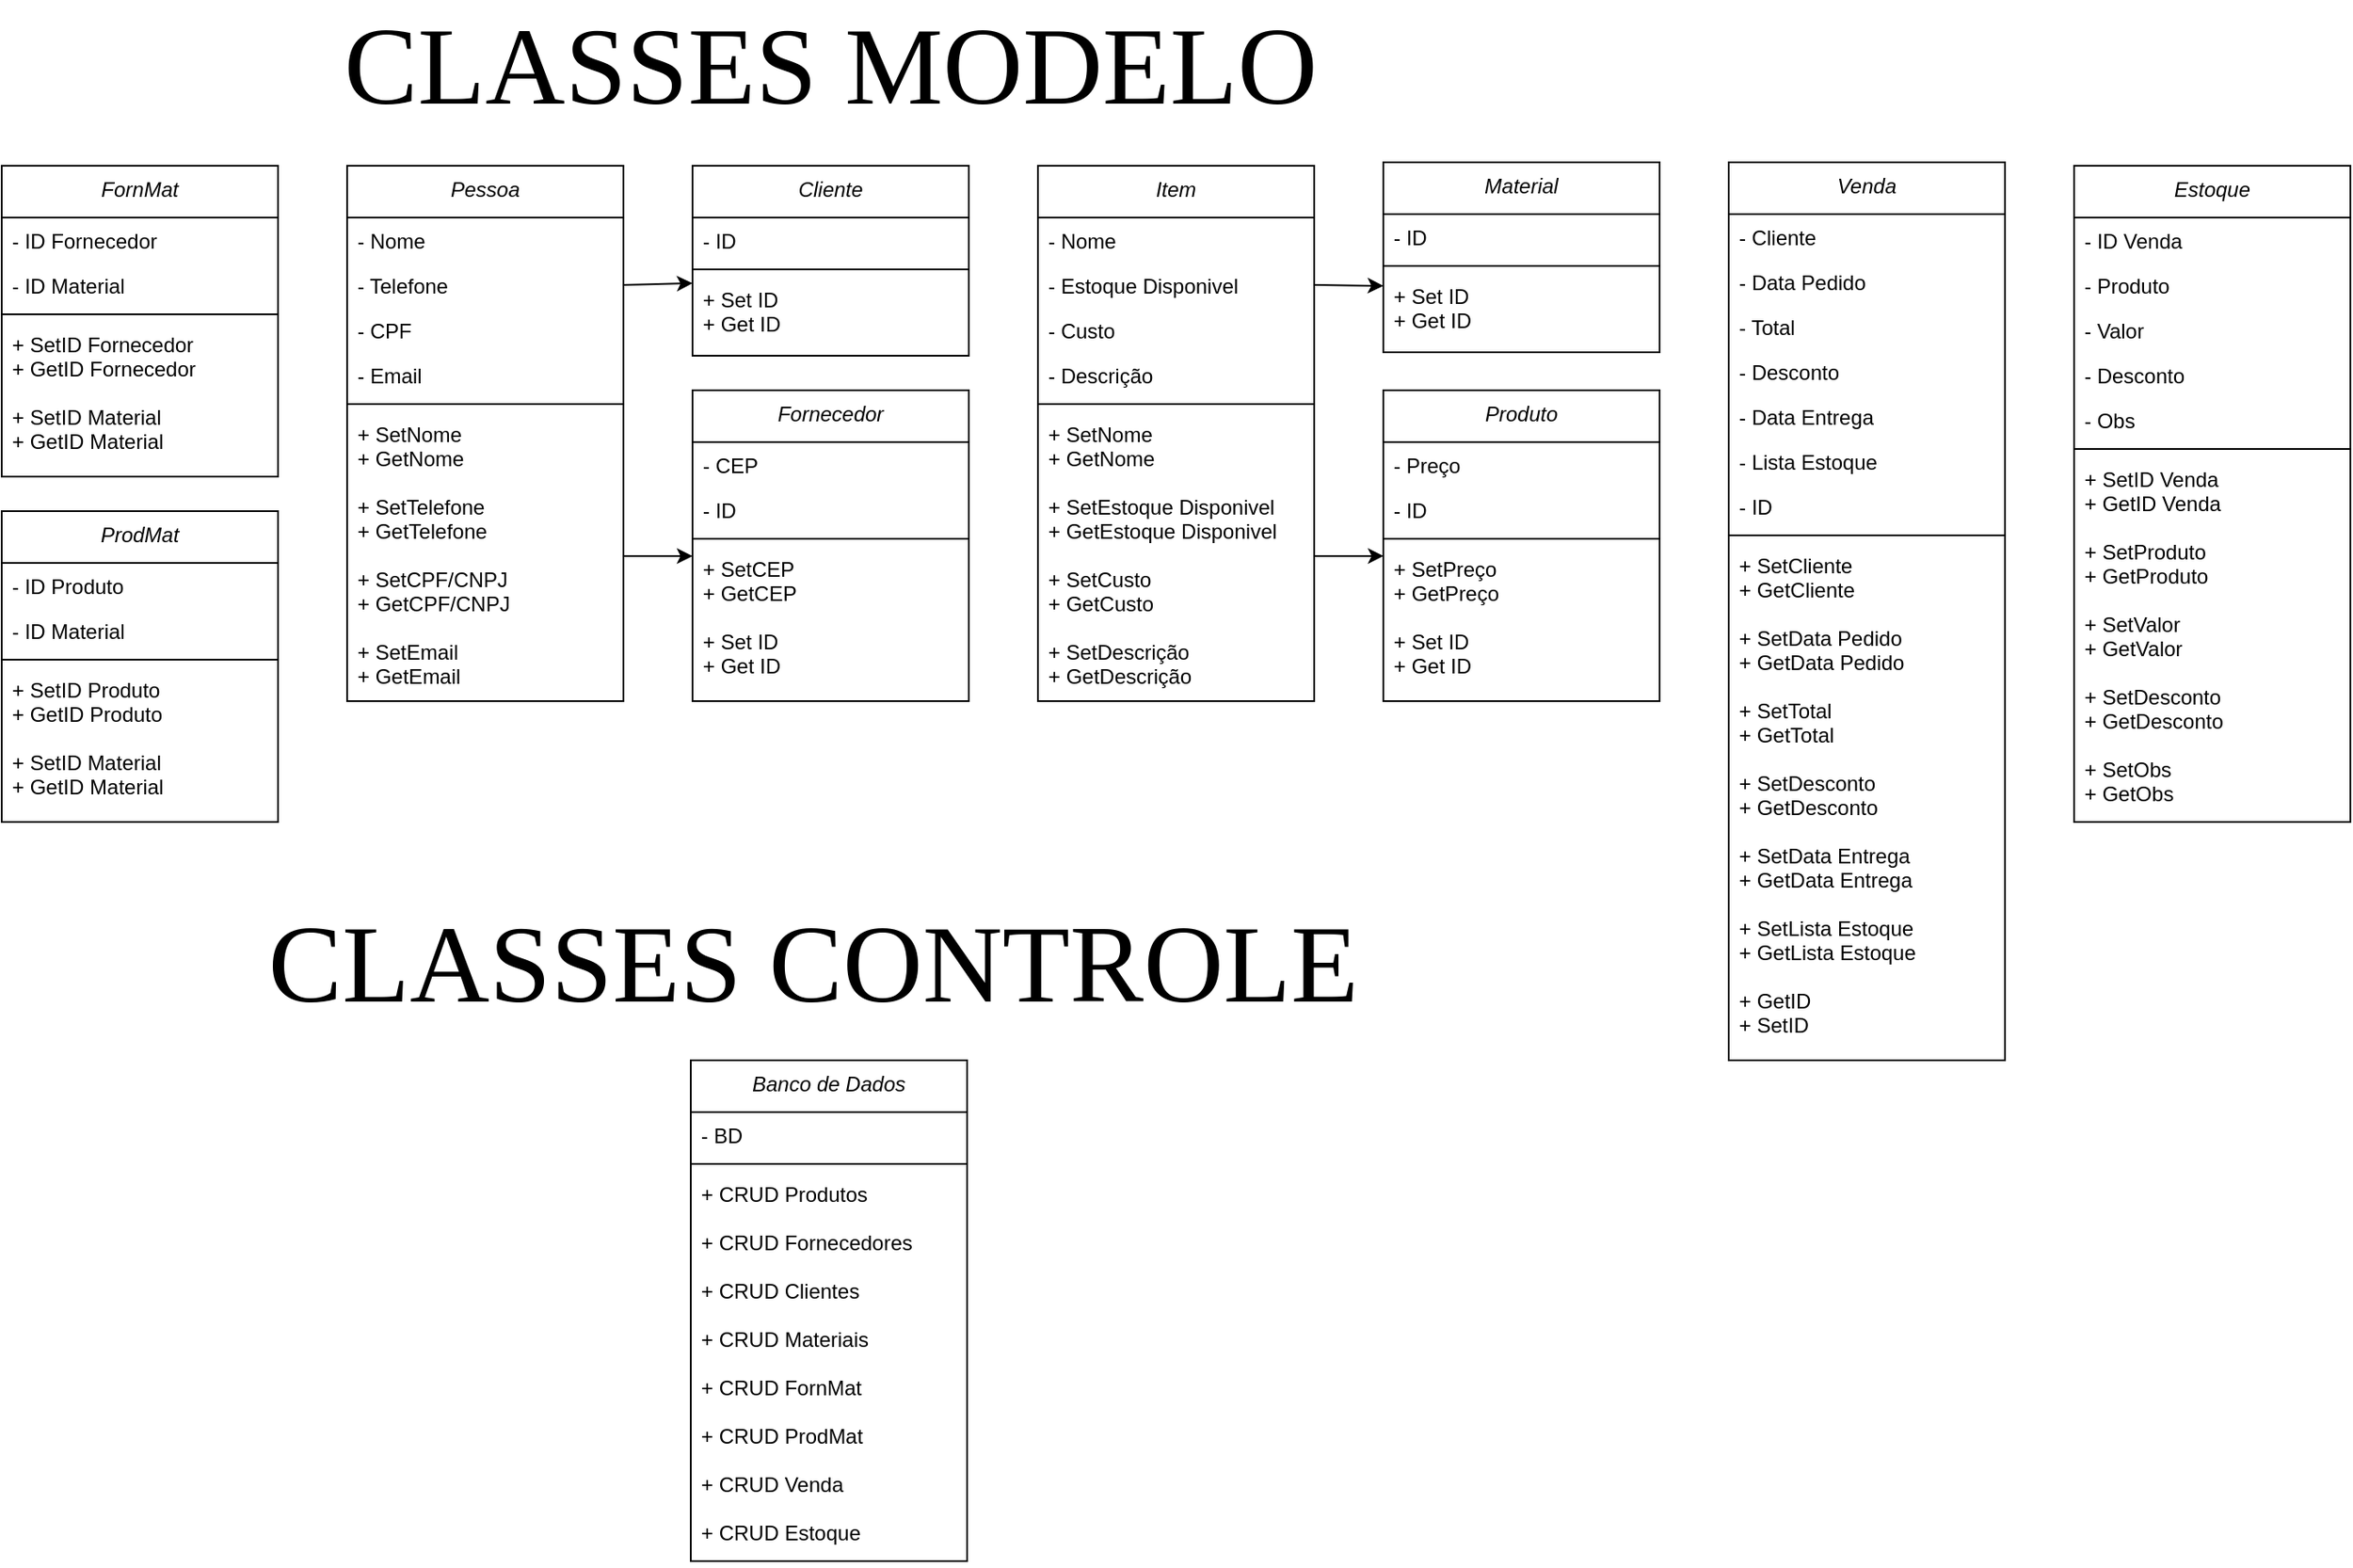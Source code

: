 <mxfile version="24.6.3" type="device">
  <diagram id="C5RBs43oDa-KdzZeNtuy" name="Page-1">
    <mxGraphModel dx="2849" dy="643" grid="1" gridSize="10" guides="1" tooltips="1" connect="1" arrows="1" fold="1" page="1" pageScale="1" pageWidth="827" pageHeight="1169" math="0" shadow="0">
      <root>
        <mxCell id="WIyWlLk6GJQsqaUBKTNV-0" />
        <mxCell id="WIyWlLk6GJQsqaUBKTNV-1" parent="WIyWlLk6GJQsqaUBKTNV-0" />
        <mxCell id="zkfFHV4jXpPFQw0GAbJ--0" value="Cliente" style="swimlane;fontStyle=2;align=center;verticalAlign=top;childLayout=stackLayout;horizontal=1;startSize=30;horizontalStack=0;resizeParent=1;resizeLast=0;collapsible=1;marginBottom=0;rounded=0;shadow=0;strokeWidth=1;" parent="WIyWlLk6GJQsqaUBKTNV-1" vertex="1">
          <mxGeometry x="-1240" y="122" width="160" height="110" as="geometry">
            <mxRectangle x="230" y="140" width="160" height="26" as="alternateBounds" />
          </mxGeometry>
        </mxCell>
        <mxCell id="oJRJyxvU6KJifU9KpMKK-35" value="- ID" style="text;align=left;verticalAlign=top;spacingLeft=4;spacingRight=4;overflow=hidden;rotatable=0;points=[[0,0.5],[1,0.5]];portConstraint=eastwest;" parent="zkfFHV4jXpPFQw0GAbJ--0" vertex="1">
          <mxGeometry y="30" width="160" height="26" as="geometry" />
        </mxCell>
        <mxCell id="zkfFHV4jXpPFQw0GAbJ--4" value="" style="line;html=1;strokeWidth=1;align=left;verticalAlign=middle;spacingTop=-1;spacingLeft=3;spacingRight=3;rotatable=0;labelPosition=right;points=[];portConstraint=eastwest;" parent="zkfFHV4jXpPFQw0GAbJ--0" vertex="1">
          <mxGeometry y="56" width="160" height="8" as="geometry" />
        </mxCell>
        <mxCell id="oJRJyxvU6KJifU9KpMKK-0" value="+ Set ID&#xa;+ Get ID&#xa;" style="text;align=left;verticalAlign=top;spacingLeft=4;spacingRight=4;overflow=hidden;rotatable=0;points=[[0,0.5],[1,0.5]];portConstraint=eastwest;" parent="zkfFHV4jXpPFQw0GAbJ--0" vertex="1">
          <mxGeometry y="64" width="160" height="46" as="geometry" />
        </mxCell>
        <mxCell id="oJRJyxvU6KJifU9KpMKK-1" value="Material" style="swimlane;fontStyle=2;align=center;verticalAlign=top;childLayout=stackLayout;horizontal=1;startSize=30;horizontalStack=0;resizeParent=1;resizeLast=0;collapsible=1;marginBottom=0;rounded=0;shadow=0;strokeWidth=1;" parent="WIyWlLk6GJQsqaUBKTNV-1" vertex="1">
          <mxGeometry x="-840" y="120" width="160" height="110" as="geometry">
            <mxRectangle x="230" y="140" width="160" height="26" as="alternateBounds" />
          </mxGeometry>
        </mxCell>
        <mxCell id="oJRJyxvU6KJifU9KpMKK-36" value="- ID" style="text;align=left;verticalAlign=top;spacingLeft=4;spacingRight=4;overflow=hidden;rotatable=0;points=[[0,0.5],[1,0.5]];portConstraint=eastwest;" parent="oJRJyxvU6KJifU9KpMKK-1" vertex="1">
          <mxGeometry y="30" width="160" height="26" as="geometry" />
        </mxCell>
        <mxCell id="oJRJyxvU6KJifU9KpMKK-6" value="" style="line;html=1;strokeWidth=1;align=left;verticalAlign=middle;spacingTop=-1;spacingLeft=3;spacingRight=3;rotatable=0;labelPosition=right;points=[];portConstraint=eastwest;" parent="oJRJyxvU6KJifU9KpMKK-1" vertex="1">
          <mxGeometry y="56" width="160" height="8" as="geometry" />
        </mxCell>
        <mxCell id="oJRJyxvU6KJifU9KpMKK-7" value="+ Set ID&#xa;+ Get ID&#xa;" style="text;align=left;verticalAlign=top;spacingLeft=4;spacingRight=4;overflow=hidden;rotatable=0;points=[[0,0.5],[1,0.5]];portConstraint=eastwest;" parent="oJRJyxvU6KJifU9KpMKK-1" vertex="1">
          <mxGeometry y="64" width="160" height="46" as="geometry" />
        </mxCell>
        <mxCell id="oJRJyxvU6KJifU9KpMKK-8" value="Fornecedor" style="swimlane;fontStyle=2;align=center;verticalAlign=top;childLayout=stackLayout;horizontal=1;startSize=30;horizontalStack=0;resizeParent=1;resizeLast=0;collapsible=1;marginBottom=0;rounded=0;shadow=0;strokeWidth=1;" parent="WIyWlLk6GJQsqaUBKTNV-1" vertex="1">
          <mxGeometry x="-1240" y="252" width="160" height="180" as="geometry">
            <mxRectangle x="230" y="140" width="160" height="26" as="alternateBounds" />
          </mxGeometry>
        </mxCell>
        <mxCell id="oJRJyxvU6KJifU9KpMKK-11" value="- CEP" style="text;align=left;verticalAlign=top;spacingLeft=4;spacingRight=4;overflow=hidden;rotatable=0;points=[[0,0.5],[1,0.5]];portConstraint=eastwest;rounded=0;shadow=0;html=0;" parent="oJRJyxvU6KJifU9KpMKK-8" vertex="1">
          <mxGeometry y="30" width="160" height="26" as="geometry" />
        </mxCell>
        <mxCell id="oJRJyxvU6KJifU9KpMKK-34" value="- ID" style="text;align=left;verticalAlign=top;spacingLeft=4;spacingRight=4;overflow=hidden;rotatable=0;points=[[0,0.5],[1,0.5]];portConstraint=eastwest;" parent="oJRJyxvU6KJifU9KpMKK-8" vertex="1">
          <mxGeometry y="56" width="160" height="26" as="geometry" />
        </mxCell>
        <mxCell id="oJRJyxvU6KJifU9KpMKK-13" value="" style="line;html=1;strokeWidth=1;align=left;verticalAlign=middle;spacingTop=-1;spacingLeft=3;spacingRight=3;rotatable=0;labelPosition=right;points=[];portConstraint=eastwest;" parent="oJRJyxvU6KJifU9KpMKK-8" vertex="1">
          <mxGeometry y="82" width="160" height="8" as="geometry" />
        </mxCell>
        <mxCell id="oJRJyxvU6KJifU9KpMKK-14" value="+ SetCEP&#xa;+ GetCEP&#xa;&#xa;+ Set ID&#xa;+ Get ID&#xa;" style="text;align=left;verticalAlign=top;spacingLeft=4;spacingRight=4;overflow=hidden;rotatable=0;points=[[0,0.5],[1,0.5]];portConstraint=eastwest;" parent="oJRJyxvU6KJifU9KpMKK-8" vertex="1">
          <mxGeometry y="90" width="160" height="90" as="geometry" />
        </mxCell>
        <mxCell id="oJRJyxvU6KJifU9KpMKK-15" value="Produto" style="swimlane;fontStyle=2;align=center;verticalAlign=top;childLayout=stackLayout;horizontal=1;startSize=30;horizontalStack=0;resizeParent=1;resizeLast=0;collapsible=1;marginBottom=0;rounded=0;shadow=0;strokeWidth=1;" parent="WIyWlLk6GJQsqaUBKTNV-1" vertex="1">
          <mxGeometry x="-840" y="252" width="160" height="180" as="geometry">
            <mxRectangle x="230" y="140" width="160" height="26" as="alternateBounds" />
          </mxGeometry>
        </mxCell>
        <mxCell id="oJRJyxvU6KJifU9KpMKK-18" value="- Preço" style="text;align=left;verticalAlign=top;spacingLeft=4;spacingRight=4;overflow=hidden;rotatable=0;points=[[0,0.5],[1,0.5]];portConstraint=eastwest;rounded=0;shadow=0;html=0;" parent="oJRJyxvU6KJifU9KpMKK-15" vertex="1">
          <mxGeometry y="30" width="160" height="26" as="geometry" />
        </mxCell>
        <mxCell id="oJRJyxvU6KJifU9KpMKK-33" value="- ID" style="text;align=left;verticalAlign=top;spacingLeft=4;spacingRight=4;overflow=hidden;rotatable=0;points=[[0,0.5],[1,0.5]];portConstraint=eastwest;" parent="oJRJyxvU6KJifU9KpMKK-15" vertex="1">
          <mxGeometry y="56" width="160" height="26" as="geometry" />
        </mxCell>
        <mxCell id="oJRJyxvU6KJifU9KpMKK-20" value="" style="line;html=1;strokeWidth=1;align=left;verticalAlign=middle;spacingTop=-1;spacingLeft=3;spacingRight=3;rotatable=0;labelPosition=right;points=[];portConstraint=eastwest;" parent="oJRJyxvU6KJifU9KpMKK-15" vertex="1">
          <mxGeometry y="82" width="160" height="8" as="geometry" />
        </mxCell>
        <mxCell id="oJRJyxvU6KJifU9KpMKK-21" value="+ SetPreço&#xa;+ GetPreço&#xa;&#xa;+ Set ID&#xa;+ Get ID" style="text;align=left;verticalAlign=top;spacingLeft=4;spacingRight=4;overflow=hidden;rotatable=0;points=[[0,0.5],[1,0.5]];portConstraint=eastwest;" parent="oJRJyxvU6KJifU9KpMKK-15" vertex="1">
          <mxGeometry y="90" width="160" height="90" as="geometry" />
        </mxCell>
        <mxCell id="oJRJyxvU6KJifU9KpMKK-22" value="ProdMat" style="swimlane;fontStyle=2;align=center;verticalAlign=top;childLayout=stackLayout;horizontal=1;startSize=30;horizontalStack=0;resizeParent=1;resizeLast=0;collapsible=1;marginBottom=0;rounded=0;shadow=0;strokeWidth=1;" parent="WIyWlLk6GJQsqaUBKTNV-1" vertex="1">
          <mxGeometry x="-1640" y="322" width="160" height="180" as="geometry">
            <mxRectangle x="230" y="140" width="160" height="26" as="alternateBounds" />
          </mxGeometry>
        </mxCell>
        <mxCell id="oJRJyxvU6KJifU9KpMKK-23" value="- ID Produto" style="text;align=left;verticalAlign=top;spacingLeft=4;spacingRight=4;overflow=hidden;rotatable=0;points=[[0,0.5],[1,0.5]];portConstraint=eastwest;" parent="oJRJyxvU6KJifU9KpMKK-22" vertex="1">
          <mxGeometry y="30" width="160" height="26" as="geometry" />
        </mxCell>
        <mxCell id="oJRJyxvU6KJifU9KpMKK-24" value="- ID Material" style="text;align=left;verticalAlign=top;spacingLeft=4;spacingRight=4;overflow=hidden;rotatable=0;points=[[0,0.5],[1,0.5]];portConstraint=eastwest;rounded=0;shadow=0;html=0;" parent="oJRJyxvU6KJifU9KpMKK-22" vertex="1">
          <mxGeometry y="56" width="160" height="26" as="geometry" />
        </mxCell>
        <mxCell id="oJRJyxvU6KJifU9KpMKK-26" value="" style="line;html=1;strokeWidth=1;align=left;verticalAlign=middle;spacingTop=-1;spacingLeft=3;spacingRight=3;rotatable=0;labelPosition=right;points=[];portConstraint=eastwest;" parent="oJRJyxvU6KJifU9KpMKK-22" vertex="1">
          <mxGeometry y="82" width="160" height="8" as="geometry" />
        </mxCell>
        <mxCell id="oJRJyxvU6KJifU9KpMKK-27" value="+ SetID Produto&#xa;+ GetID Produto&#xa;&#xa;+ SetID Material&#xa;+ GetID Material" style="text;align=left;verticalAlign=top;spacingLeft=4;spacingRight=4;overflow=hidden;rotatable=0;points=[[0,0.5],[1,0.5]];portConstraint=eastwest;" parent="oJRJyxvU6KJifU9KpMKK-22" vertex="1">
          <mxGeometry y="90" width="160" height="90" as="geometry" />
        </mxCell>
        <mxCell id="oJRJyxvU6KJifU9KpMKK-28" value="FornMat" style="swimlane;fontStyle=2;align=center;verticalAlign=top;childLayout=stackLayout;horizontal=1;startSize=30;horizontalStack=0;resizeParent=1;resizeLast=0;collapsible=1;marginBottom=0;rounded=0;shadow=0;strokeWidth=1;" parent="WIyWlLk6GJQsqaUBKTNV-1" vertex="1">
          <mxGeometry x="-1640" y="122" width="160" height="180" as="geometry">
            <mxRectangle x="230" y="140" width="160" height="26" as="alternateBounds" />
          </mxGeometry>
        </mxCell>
        <mxCell id="oJRJyxvU6KJifU9KpMKK-29" value="- ID Fornecedor" style="text;align=left;verticalAlign=top;spacingLeft=4;spacingRight=4;overflow=hidden;rotatable=0;points=[[0,0.5],[1,0.5]];portConstraint=eastwest;" parent="oJRJyxvU6KJifU9KpMKK-28" vertex="1">
          <mxGeometry y="30" width="160" height="26" as="geometry" />
        </mxCell>
        <mxCell id="oJRJyxvU6KJifU9KpMKK-30" value="- ID Material" style="text;align=left;verticalAlign=top;spacingLeft=4;spacingRight=4;overflow=hidden;rotatable=0;points=[[0,0.5],[1,0.5]];portConstraint=eastwest;rounded=0;shadow=0;html=0;" parent="oJRJyxvU6KJifU9KpMKK-28" vertex="1">
          <mxGeometry y="56" width="160" height="26" as="geometry" />
        </mxCell>
        <mxCell id="oJRJyxvU6KJifU9KpMKK-31" value="" style="line;html=1;strokeWidth=1;align=left;verticalAlign=middle;spacingTop=-1;spacingLeft=3;spacingRight=3;rotatable=0;labelPosition=right;points=[];portConstraint=eastwest;" parent="oJRJyxvU6KJifU9KpMKK-28" vertex="1">
          <mxGeometry y="82" width="160" height="8" as="geometry" />
        </mxCell>
        <mxCell id="oJRJyxvU6KJifU9KpMKK-32" value="+ SetID Fornecedor&#xa;+ GetID Fornecedor&#xa;&#xa;+ SetID Material&#xa;+ GetID Material" style="text;align=left;verticalAlign=top;spacingLeft=4;spacingRight=4;overflow=hidden;rotatable=0;points=[[0,0.5],[1,0.5]];portConstraint=eastwest;" parent="oJRJyxvU6KJifU9KpMKK-28" vertex="1">
          <mxGeometry y="90" width="160" height="90" as="geometry" />
        </mxCell>
        <mxCell id="oJRJyxvU6KJifU9KpMKK-37" value="&lt;font face=&quot;Georgia&quot; style=&quot;font-size: 64px;&quot;&gt;CLASSES MODELO&lt;/font&gt;" style="text;html=1;align=center;verticalAlign=middle;whiteSpace=wrap;rounded=0;" parent="WIyWlLk6GJQsqaUBKTNV-1" vertex="1">
          <mxGeometry x="-1470" y="30" width="620" height="70" as="geometry" />
        </mxCell>
        <mxCell id="oJRJyxvU6KJifU9KpMKK-38" value="&lt;font face=&quot;Georgia&quot; style=&quot;font-size: 64px;&quot;&gt;CLASSES CONTROLE&lt;/font&gt;" style="text;html=1;align=center;verticalAlign=middle;whiteSpace=wrap;rounded=0;" parent="WIyWlLk6GJQsqaUBKTNV-1" vertex="1">
          <mxGeometry x="-1570" y="550" width="800" height="70" as="geometry" />
        </mxCell>
        <mxCell id="oJRJyxvU6KJifU9KpMKK-39" value="Banco de Dados" style="swimlane;fontStyle=2;align=center;verticalAlign=top;childLayout=stackLayout;horizontal=1;startSize=30;horizontalStack=0;resizeParent=1;resizeLast=0;collapsible=1;marginBottom=0;rounded=0;shadow=0;strokeWidth=1;" parent="WIyWlLk6GJQsqaUBKTNV-1" vertex="1">
          <mxGeometry x="-1241" y="640" width="160" height="290" as="geometry">
            <mxRectangle x="230" y="140" width="160" height="26" as="alternateBounds" />
          </mxGeometry>
        </mxCell>
        <mxCell id="oJRJyxvU6KJifU9KpMKK-40" value="- BD" style="text;align=left;verticalAlign=top;spacingLeft=4;spacingRight=4;overflow=hidden;rotatable=0;points=[[0,0.5],[1,0.5]];portConstraint=eastwest;" parent="oJRJyxvU6KJifU9KpMKK-39" vertex="1">
          <mxGeometry y="30" width="160" height="26" as="geometry" />
        </mxCell>
        <mxCell id="oJRJyxvU6KJifU9KpMKK-45" value="" style="line;html=1;strokeWidth=1;align=left;verticalAlign=middle;spacingTop=-1;spacingLeft=3;spacingRight=3;rotatable=0;labelPosition=right;points=[];portConstraint=eastwest;" parent="oJRJyxvU6KJifU9KpMKK-39" vertex="1">
          <mxGeometry y="56" width="160" height="8" as="geometry" />
        </mxCell>
        <mxCell id="oJRJyxvU6KJifU9KpMKK-46" value="+ CRUD Produtos&#xa;&#xa;+ CRUD Fornecedores&#xa;&#xa;+ CRUD Clientes&#xa;&#xa;+ CRUD Materiais&#xa;&#xa;+ CRUD FornMat&#xa;&#xa;+ CRUD ProdMat&#xa;&#xa;+ CRUD Venda&#xa;&#xa;+ CRUD Estoque" style="text;align=left;verticalAlign=top;spacingLeft=4;spacingRight=4;overflow=hidden;rotatable=0;points=[[0,0.5],[1,0.5]];portConstraint=eastwest;" parent="oJRJyxvU6KJifU9KpMKK-39" vertex="1">
          <mxGeometry y="64" width="160" height="226" as="geometry" />
        </mxCell>
        <mxCell id="OlavuDGCr5rH8mkFVuN0-7" value="Pessoa" style="swimlane;fontStyle=2;align=center;verticalAlign=top;childLayout=stackLayout;horizontal=1;startSize=30;horizontalStack=0;resizeParent=1;resizeLast=0;collapsible=1;marginBottom=0;rounded=0;shadow=0;strokeWidth=1;" parent="WIyWlLk6GJQsqaUBKTNV-1" vertex="1">
          <mxGeometry x="-1440" y="122" width="160" height="310" as="geometry">
            <mxRectangle x="230" y="140" width="160" height="26" as="alternateBounds" />
          </mxGeometry>
        </mxCell>
        <mxCell id="OlavuDGCr5rH8mkFVuN0-8" value="- Nome" style="text;align=left;verticalAlign=top;spacingLeft=4;spacingRight=4;overflow=hidden;rotatable=0;points=[[0,0.5],[1,0.5]];portConstraint=eastwest;" parent="OlavuDGCr5rH8mkFVuN0-7" vertex="1">
          <mxGeometry y="30" width="160" height="26" as="geometry" />
        </mxCell>
        <mxCell id="OlavuDGCr5rH8mkFVuN0-9" value="- Telefone" style="text;align=left;verticalAlign=top;spacingLeft=4;spacingRight=4;overflow=hidden;rotatable=0;points=[[0,0.5],[1,0.5]];portConstraint=eastwest;rounded=0;shadow=0;html=0;" parent="OlavuDGCr5rH8mkFVuN0-7" vertex="1">
          <mxGeometry y="56" width="160" height="26" as="geometry" />
        </mxCell>
        <mxCell id="OlavuDGCr5rH8mkFVuN0-10" value="- CPF" style="text;align=left;verticalAlign=top;spacingLeft=4;spacingRight=4;overflow=hidden;rotatable=0;points=[[0,0.5],[1,0.5]];portConstraint=eastwest;rounded=0;shadow=0;html=0;" parent="OlavuDGCr5rH8mkFVuN0-7" vertex="1">
          <mxGeometry y="82" width="160" height="26" as="geometry" />
        </mxCell>
        <mxCell id="OlavuDGCr5rH8mkFVuN0-11" value="- Email" style="text;align=left;verticalAlign=top;spacingLeft=4;spacingRight=4;overflow=hidden;rotatable=0;points=[[0,0.5],[1,0.5]];portConstraint=eastwest;" parent="OlavuDGCr5rH8mkFVuN0-7" vertex="1">
          <mxGeometry y="108" width="160" height="26" as="geometry" />
        </mxCell>
        <mxCell id="OlavuDGCr5rH8mkFVuN0-13" value="" style="line;html=1;strokeWidth=1;align=left;verticalAlign=middle;spacingTop=-1;spacingLeft=3;spacingRight=3;rotatable=0;labelPosition=right;points=[];portConstraint=eastwest;" parent="OlavuDGCr5rH8mkFVuN0-7" vertex="1">
          <mxGeometry y="134" width="160" height="8" as="geometry" />
        </mxCell>
        <mxCell id="OlavuDGCr5rH8mkFVuN0-14" value="+ SetNome&#xa;+ GetNome&#xa;&#xa;+ SetTelefone&#xa;+ GetTelefone&#xa;&#xa;+ SetCPF/CNPJ&#xa;+ GetCPF/CNPJ&#xa;&#xa;+ SetEmail&#xa;+ GetEmail&#xa;&#xa;" style="text;align=left;verticalAlign=top;spacingLeft=4;spacingRight=4;overflow=hidden;rotatable=0;points=[[0,0.5],[1,0.5]];portConstraint=eastwest;" parent="OlavuDGCr5rH8mkFVuN0-7" vertex="1">
          <mxGeometry y="142" width="160" height="168" as="geometry" />
        </mxCell>
        <mxCell id="OlavuDGCr5rH8mkFVuN0-16" value="" style="endArrow=classic;html=1;rounded=0;exitX=1;exitY=0.5;exitDx=0;exitDy=0;entryX=0;entryY=0.067;entryDx=0;entryDy=0;entryPerimeter=0;" parent="WIyWlLk6GJQsqaUBKTNV-1" source="OlavuDGCr5rH8mkFVuN0-14" target="oJRJyxvU6KJifU9KpMKK-14" edge="1">
          <mxGeometry width="50" height="50" relative="1" as="geometry">
            <mxPoint x="-1290" y="500" as="sourcePoint" />
            <mxPoint x="-1240" y="450" as="targetPoint" />
          </mxGeometry>
        </mxCell>
        <mxCell id="OlavuDGCr5rH8mkFVuN0-18" value="" style="endArrow=classic;html=1;rounded=0;exitX=1;exitY=0.5;exitDx=0;exitDy=0;" parent="WIyWlLk6GJQsqaUBKTNV-1" source="OlavuDGCr5rH8mkFVuN0-9" edge="1">
          <mxGeometry width="50" height="50" relative="1" as="geometry">
            <mxPoint x="-940" y="310" as="sourcePoint" />
            <mxPoint x="-1240" y="190" as="targetPoint" />
          </mxGeometry>
        </mxCell>
        <mxCell id="OlavuDGCr5rH8mkFVuN0-19" value="Item" style="swimlane;fontStyle=2;align=center;verticalAlign=top;childLayout=stackLayout;horizontal=1;startSize=30;horizontalStack=0;resizeParent=1;resizeLast=0;collapsible=1;marginBottom=0;rounded=0;shadow=0;strokeWidth=1;" parent="WIyWlLk6GJQsqaUBKTNV-1" vertex="1">
          <mxGeometry x="-1040" y="122" width="160" height="310" as="geometry">
            <mxRectangle x="230" y="140" width="160" height="26" as="alternateBounds" />
          </mxGeometry>
        </mxCell>
        <mxCell id="OlavuDGCr5rH8mkFVuN0-20" value="- Nome" style="text;align=left;verticalAlign=top;spacingLeft=4;spacingRight=4;overflow=hidden;rotatable=0;points=[[0,0.5],[1,0.5]];portConstraint=eastwest;" parent="OlavuDGCr5rH8mkFVuN0-19" vertex="1">
          <mxGeometry y="30" width="160" height="26" as="geometry" />
        </mxCell>
        <mxCell id="OlavuDGCr5rH8mkFVuN0-21" value="- Estoque Disponivel" style="text;align=left;verticalAlign=top;spacingLeft=4;spacingRight=4;overflow=hidden;rotatable=0;points=[[0,0.5],[1,0.5]];portConstraint=eastwest;rounded=0;shadow=0;html=0;" parent="OlavuDGCr5rH8mkFVuN0-19" vertex="1">
          <mxGeometry y="56" width="160" height="26" as="geometry" />
        </mxCell>
        <mxCell id="OlavuDGCr5rH8mkFVuN0-23" value="- Custo" style="text;align=left;verticalAlign=top;spacingLeft=4;spacingRight=4;overflow=hidden;rotatable=0;points=[[0,0.5],[1,0.5]];portConstraint=eastwest;" parent="OlavuDGCr5rH8mkFVuN0-19" vertex="1">
          <mxGeometry y="82" width="160" height="26" as="geometry" />
        </mxCell>
        <mxCell id="OlavuDGCr5rH8mkFVuN0-24" value="- Descrição" style="text;align=left;verticalAlign=top;spacingLeft=4;spacingRight=4;overflow=hidden;rotatable=0;points=[[0,0.5],[1,0.5]];portConstraint=eastwest;" parent="OlavuDGCr5rH8mkFVuN0-19" vertex="1">
          <mxGeometry y="108" width="160" height="26" as="geometry" />
        </mxCell>
        <mxCell id="OlavuDGCr5rH8mkFVuN0-25" value="" style="line;html=1;strokeWidth=1;align=left;verticalAlign=middle;spacingTop=-1;spacingLeft=3;spacingRight=3;rotatable=0;labelPosition=right;points=[];portConstraint=eastwest;" parent="OlavuDGCr5rH8mkFVuN0-19" vertex="1">
          <mxGeometry y="134" width="160" height="8" as="geometry" />
        </mxCell>
        <mxCell id="OlavuDGCr5rH8mkFVuN0-26" value="+ SetNome&#xa;+ GetNome&#xa;&#xa;+ SetEstoque Disponivel&#xa;+ GetEstoque Disponivel&#xa;&#xa;+ SetCusto&#xa;+ GetCusto&#xa;&#xa;+ SetDescrição&#xa;+ GetDescrição" style="text;align=left;verticalAlign=top;spacingLeft=4;spacingRight=4;overflow=hidden;rotatable=0;points=[[0,0.5],[1,0.5]];portConstraint=eastwest;" parent="OlavuDGCr5rH8mkFVuN0-19" vertex="1">
          <mxGeometry y="142" width="160" height="168" as="geometry" />
        </mxCell>
        <mxCell id="OlavuDGCr5rH8mkFVuN0-27" value="" style="endArrow=classic;html=1;rounded=0;exitX=1;exitY=0.5;exitDx=0;exitDy=0;entryX=0.001;entryY=0.066;entryDx=0;entryDy=0;entryPerimeter=0;" parent="WIyWlLk6GJQsqaUBKTNV-1" source="OlavuDGCr5rH8mkFVuN0-26" target="oJRJyxvU6KJifU9KpMKK-21" edge="1">
          <mxGeometry width="50" height="50" relative="1" as="geometry">
            <mxPoint x="-750" y="560" as="sourcePoint" />
            <mxPoint x="-840" y="350" as="targetPoint" />
          </mxGeometry>
        </mxCell>
        <mxCell id="OlavuDGCr5rH8mkFVuN0-28" value="" style="endArrow=classic;html=1;rounded=0;exitX=1;exitY=0.5;exitDx=0;exitDy=0;entryX=0;entryY=0.164;entryDx=0;entryDy=0;entryPerimeter=0;" parent="WIyWlLk6GJQsqaUBKTNV-1" source="OlavuDGCr5rH8mkFVuN0-21" target="oJRJyxvU6KJifU9KpMKK-7" edge="1">
          <mxGeometry width="50" height="50" relative="1" as="geometry">
            <mxPoint x="-520" y="360" as="sourcePoint" />
            <mxPoint x="-470" y="310" as="targetPoint" />
          </mxGeometry>
        </mxCell>
        <mxCell id="OlavuDGCr5rH8mkFVuN0-29" value="Venda" style="swimlane;fontStyle=2;align=center;verticalAlign=top;childLayout=stackLayout;horizontal=1;startSize=30;horizontalStack=0;resizeParent=1;resizeLast=0;collapsible=1;marginBottom=0;rounded=0;shadow=0;strokeWidth=1;" parent="WIyWlLk6GJQsqaUBKTNV-1" vertex="1">
          <mxGeometry x="-640" y="120" width="160" height="520" as="geometry">
            <mxRectangle x="230" y="140" width="160" height="26" as="alternateBounds" />
          </mxGeometry>
        </mxCell>
        <mxCell id="OlavuDGCr5rH8mkFVuN0-30" value="- Cliente" style="text;align=left;verticalAlign=top;spacingLeft=4;spacingRight=4;overflow=hidden;rotatable=0;points=[[0,0.5],[1,0.5]];portConstraint=eastwest;" parent="OlavuDGCr5rH8mkFVuN0-29" vertex="1">
          <mxGeometry y="30" width="160" height="26" as="geometry" />
        </mxCell>
        <mxCell id="OlavuDGCr5rH8mkFVuN0-31" value="- Data Pedido" style="text;align=left;verticalAlign=top;spacingLeft=4;spacingRight=4;overflow=hidden;rotatable=0;points=[[0,0.5],[1,0.5]];portConstraint=eastwest;rounded=0;shadow=0;html=0;" parent="OlavuDGCr5rH8mkFVuN0-29" vertex="1">
          <mxGeometry y="56" width="160" height="26" as="geometry" />
        </mxCell>
        <mxCell id="OlavuDGCr5rH8mkFVuN0-32" value="- Total" style="text;align=left;verticalAlign=top;spacingLeft=4;spacingRight=4;overflow=hidden;rotatable=0;points=[[0,0.5],[1,0.5]];portConstraint=eastwest;" parent="OlavuDGCr5rH8mkFVuN0-29" vertex="1">
          <mxGeometry y="82" width="160" height="26" as="geometry" />
        </mxCell>
        <mxCell id="OlavuDGCr5rH8mkFVuN0-33" value="- Desconto" style="text;align=left;verticalAlign=top;spacingLeft=4;spacingRight=4;overflow=hidden;rotatable=0;points=[[0,0.5],[1,0.5]];portConstraint=eastwest;" parent="OlavuDGCr5rH8mkFVuN0-29" vertex="1">
          <mxGeometry y="108" width="160" height="26" as="geometry" />
        </mxCell>
        <mxCell id="OlavuDGCr5rH8mkFVuN0-36" value="- Data Entrega" style="text;align=left;verticalAlign=top;spacingLeft=4;spacingRight=4;overflow=hidden;rotatable=0;points=[[0,0.5],[1,0.5]];portConstraint=eastwest;" parent="OlavuDGCr5rH8mkFVuN0-29" vertex="1">
          <mxGeometry y="134" width="160" height="26" as="geometry" />
        </mxCell>
        <mxCell id="OlavuDGCr5rH8mkFVuN0-37" value="- Lista Estoque" style="text;align=left;verticalAlign=top;spacingLeft=4;spacingRight=4;overflow=hidden;rotatable=0;points=[[0,0.5],[1,0.5]];portConstraint=eastwest;" parent="OlavuDGCr5rH8mkFVuN0-29" vertex="1">
          <mxGeometry y="160" width="160" height="26" as="geometry" />
        </mxCell>
        <mxCell id="UZ_pbM0yNB5G6pm9kyT6-0" value="- ID" style="text;align=left;verticalAlign=top;spacingLeft=4;spacingRight=4;overflow=hidden;rotatable=0;points=[[0,0.5],[1,0.5]];portConstraint=eastwest;" vertex="1" parent="OlavuDGCr5rH8mkFVuN0-29">
          <mxGeometry y="186" width="160" height="26" as="geometry" />
        </mxCell>
        <mxCell id="OlavuDGCr5rH8mkFVuN0-34" value="" style="line;html=1;strokeWidth=1;align=left;verticalAlign=middle;spacingTop=-1;spacingLeft=3;spacingRight=3;rotatable=0;labelPosition=right;points=[];portConstraint=eastwest;" parent="OlavuDGCr5rH8mkFVuN0-29" vertex="1">
          <mxGeometry y="212" width="160" height="8" as="geometry" />
        </mxCell>
        <mxCell id="OlavuDGCr5rH8mkFVuN0-35" value="+ SetCliente&#xa;+ GetCliente&#xa;&#xa;+ SetData Pedido&#xa;+ GetData Pedido&#xa;&#xa;+ SetTotal&#xa;+ GetTotal&#xa;&#xa;+ SetDesconto&#xa;+ GetDesconto&#xa;&#xa;+ SetData Entrega&#xa;+ GetData Entrega&#xa;&#xa;+ SetLista Estoque&#xa;+ GetLista Estoque&#xa;&#xa;+ GetID&#xa;+ SetID" style="text;align=left;verticalAlign=top;spacingLeft=4;spacingRight=4;overflow=hidden;rotatable=0;points=[[0,0.5],[1,0.5]];portConstraint=eastwest;" parent="OlavuDGCr5rH8mkFVuN0-29" vertex="1">
          <mxGeometry y="220" width="160" height="300" as="geometry" />
        </mxCell>
        <mxCell id="OlavuDGCr5rH8mkFVuN0-38" value="Estoque" style="swimlane;fontStyle=2;align=center;verticalAlign=top;childLayout=stackLayout;horizontal=1;startSize=30;horizontalStack=0;resizeParent=1;resizeLast=0;collapsible=1;marginBottom=0;rounded=0;shadow=0;strokeWidth=1;" parent="WIyWlLk6GJQsqaUBKTNV-1" vertex="1">
          <mxGeometry x="-440" y="122" width="160" height="380" as="geometry">
            <mxRectangle x="230" y="140" width="160" height="26" as="alternateBounds" />
          </mxGeometry>
        </mxCell>
        <mxCell id="OlavuDGCr5rH8mkFVuN0-39" value="- ID Venda" style="text;align=left;verticalAlign=top;spacingLeft=4;spacingRight=4;overflow=hidden;rotatable=0;points=[[0,0.5],[1,0.5]];portConstraint=eastwest;" parent="OlavuDGCr5rH8mkFVuN0-38" vertex="1">
          <mxGeometry y="30" width="160" height="26" as="geometry" />
        </mxCell>
        <mxCell id="OlavuDGCr5rH8mkFVuN0-40" value="- Produto" style="text;align=left;verticalAlign=top;spacingLeft=4;spacingRight=4;overflow=hidden;rotatable=0;points=[[0,0.5],[1,0.5]];portConstraint=eastwest;rounded=0;shadow=0;html=0;" parent="OlavuDGCr5rH8mkFVuN0-38" vertex="1">
          <mxGeometry y="56" width="160" height="26" as="geometry" />
        </mxCell>
        <mxCell id="OlavuDGCr5rH8mkFVuN0-41" value="- Valor" style="text;align=left;verticalAlign=top;spacingLeft=4;spacingRight=4;overflow=hidden;rotatable=0;points=[[0,0.5],[1,0.5]];portConstraint=eastwest;" parent="OlavuDGCr5rH8mkFVuN0-38" vertex="1">
          <mxGeometry y="82" width="160" height="26" as="geometry" />
        </mxCell>
        <mxCell id="OlavuDGCr5rH8mkFVuN0-42" value="- Desconto" style="text;align=left;verticalAlign=top;spacingLeft=4;spacingRight=4;overflow=hidden;rotatable=0;points=[[0,0.5],[1,0.5]];portConstraint=eastwest;" parent="OlavuDGCr5rH8mkFVuN0-38" vertex="1">
          <mxGeometry y="108" width="160" height="26" as="geometry" />
        </mxCell>
        <mxCell id="OlavuDGCr5rH8mkFVuN0-44" value="- Obs" style="text;align=left;verticalAlign=top;spacingLeft=4;spacingRight=4;overflow=hidden;rotatable=0;points=[[0,0.5],[1,0.5]];portConstraint=eastwest;" parent="OlavuDGCr5rH8mkFVuN0-38" vertex="1">
          <mxGeometry y="134" width="160" height="26" as="geometry" />
        </mxCell>
        <mxCell id="OlavuDGCr5rH8mkFVuN0-45" value="" style="line;html=1;strokeWidth=1;align=left;verticalAlign=middle;spacingTop=-1;spacingLeft=3;spacingRight=3;rotatable=0;labelPosition=right;points=[];portConstraint=eastwest;" parent="OlavuDGCr5rH8mkFVuN0-38" vertex="1">
          <mxGeometry y="160" width="160" height="8" as="geometry" />
        </mxCell>
        <mxCell id="OlavuDGCr5rH8mkFVuN0-46" value="+ SetID Venda&#xa;+ GetID Venda&#xa;&#xa;+ SetProduto&#xa;+ GetProduto&#xa;&#xa;+ SetValor&#xa;+ GetValor&#xa;&#xa;+ SetDesconto&#xa;+ GetDesconto&#xa;&#xa;+ SetObs&#xa;+ GetObs" style="text;align=left;verticalAlign=top;spacingLeft=4;spacingRight=4;overflow=hidden;rotatable=0;points=[[0,0.5],[1,0.5]];portConstraint=eastwest;" parent="OlavuDGCr5rH8mkFVuN0-38" vertex="1">
          <mxGeometry y="168" width="160" height="212" as="geometry" />
        </mxCell>
      </root>
    </mxGraphModel>
  </diagram>
</mxfile>
